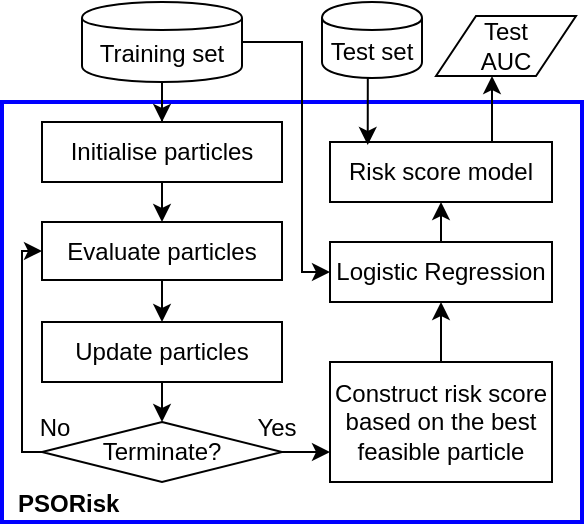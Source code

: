 <mxfile version="13.10.1" type="github">
  <diagram id="C5RBs43oDa-KdzZeNtuy" name="Page-1">
    <mxGraphModel dx="616" dy="388" grid="1" gridSize="10" guides="1" tooltips="1" connect="1" arrows="1" fold="1" page="1" pageScale="1" pageWidth="827" pageHeight="1169" math="0" shadow="0">
      <root>
        <mxCell id="WIyWlLk6GJQsqaUBKTNV-0" />
        <mxCell id="WIyWlLk6GJQsqaUBKTNV-1" parent="WIyWlLk6GJQsqaUBKTNV-0" />
        <mxCell id="wrOnfUitt0Zx-drRITcX-33" value="PSORisk" style="rounded=0;whiteSpace=wrap;html=1;fillColor=none;align=left;verticalAlign=bottom;fontStyle=1;spacingLeft=6;strokeColor=#0000FF;strokeWidth=2;perimeterSpacing=1;" parent="WIyWlLk6GJQsqaUBKTNV-1" vertex="1">
          <mxGeometry x="180" y="70" width="290" height="210" as="geometry" />
        </mxCell>
        <mxCell id="wrOnfUitt0Zx-drRITcX-30" value="" style="edgeStyle=orthogonalEdgeStyle;rounded=0;orthogonalLoop=1;jettySize=auto;html=1;" parent="WIyWlLk6GJQsqaUBKTNV-1" source="1XRyv_CTQ5JVMv3gwWJy-14" target="wrOnfUitt0Zx-drRITcX-22" edge="1">
          <mxGeometry relative="1" as="geometry">
            <Array as="points">
              <mxPoint x="425" y="80" />
              <mxPoint x="425" y="80" />
            </Array>
          </mxGeometry>
        </mxCell>
        <mxCell id="1XRyv_CTQ5JVMv3gwWJy-14" value="Risk score model" style="rounded=0;whiteSpace=wrap;html=1;" parent="WIyWlLk6GJQsqaUBKTNV-1" vertex="1">
          <mxGeometry x="344" y="90" width="111" height="30" as="geometry" />
        </mxCell>
        <mxCell id="1XRyv_CTQ5JVMv3gwWJy-9" value="" style="edgeStyle=orthogonalEdgeStyle;rounded=0;orthogonalLoop=1;jettySize=auto;html=1;" parent="WIyWlLk6GJQsqaUBKTNV-1" source="iojIzIpOo88wYW9mNM4O-0" target="wrOnfUitt0Zx-drRITcX-7" edge="1">
          <mxGeometry relative="1" as="geometry">
            <mxPoint x="100" y="124" as="targetPoint" />
          </mxGeometry>
        </mxCell>
        <mxCell id="wrOnfUitt0Zx-drRITcX-26" style="edgeStyle=orthogonalEdgeStyle;rounded=0;orthogonalLoop=1;jettySize=auto;html=1;entryX=0;entryY=0.5;entryDx=0;entryDy=0;" parent="WIyWlLk6GJQsqaUBKTNV-1" source="iojIzIpOo88wYW9mNM4O-0" target="wrOnfUitt0Zx-drRITcX-10" edge="1">
          <mxGeometry relative="1" as="geometry">
            <Array as="points">
              <mxPoint x="330" y="40" />
              <mxPoint x="330" y="155" />
            </Array>
          </mxGeometry>
        </mxCell>
        <mxCell id="iojIzIpOo88wYW9mNM4O-0" value="Training set" style="shape=cylinder;whiteSpace=wrap;html=1;boundedLbl=1;backgroundOutline=1;" parent="WIyWlLk6GJQsqaUBKTNV-1" vertex="1">
          <mxGeometry x="220" y="20" width="80" height="40" as="geometry" />
        </mxCell>
        <mxCell id="wrOnfUitt0Zx-drRITcX-14" style="edgeStyle=orthogonalEdgeStyle;rounded=0;orthogonalLoop=1;jettySize=auto;html=1;exitX=0;exitY=0.5;exitDx=0;exitDy=0;entryX=0;entryY=0.5;entryDx=0;entryDy=0;" parent="WIyWlLk6GJQsqaUBKTNV-1" source="iojIzIpOo88wYW9mNM4O-41" target="wrOnfUitt0Zx-drRITcX-8" edge="1">
          <mxGeometry relative="1" as="geometry">
            <mxPoint x="170" y="140" as="targetPoint" />
            <Array as="points">
              <mxPoint x="190" y="245" />
              <mxPoint x="190" y="145" />
            </Array>
          </mxGeometry>
        </mxCell>
        <mxCell id="iojIzIpOo88wYW9mNM4O-41" value="Terminate?" style="rhombus;whiteSpace=wrap;html=1;" parent="WIyWlLk6GJQsqaUBKTNV-1" vertex="1">
          <mxGeometry x="200" y="230" width="120" height="30" as="geometry" />
        </mxCell>
        <mxCell id="t7T5ftz3e2zgj3kOmSmm-2" value="" style="endArrow=classic;html=1;exitX=0.5;exitY=1;exitDx=0;exitDy=0;" parent="WIyWlLk6GJQsqaUBKTNV-1" source="wrOnfUitt0Zx-drRITcX-9" target="iojIzIpOo88wYW9mNM4O-41" edge="1">
          <mxGeometry width="50" height="50" relative="1" as="geometry">
            <mxPoint x="235" y="265" as="sourcePoint" />
            <mxPoint x="340" y="190" as="targetPoint" />
          </mxGeometry>
        </mxCell>
        <mxCell id="wrOnfUitt0Zx-drRITcX-19" style="edgeStyle=orthogonalEdgeStyle;rounded=0;orthogonalLoop=1;jettySize=auto;html=1;exitX=0.5;exitY=0;exitDx=0;exitDy=0;entryX=0.5;entryY=1;entryDx=0;entryDy=0;" parent="WIyWlLk6GJQsqaUBKTNV-1" source="t7T5ftz3e2zgj3kOmSmm-6" target="wrOnfUitt0Zx-drRITcX-10" edge="1">
          <mxGeometry relative="1" as="geometry" />
        </mxCell>
        <mxCell id="t7T5ftz3e2zgj3kOmSmm-6" value="Construct risk score based on the best feasible particle" style="rounded=0;whiteSpace=wrap;html=1;" parent="WIyWlLk6GJQsqaUBKTNV-1" vertex="1">
          <mxGeometry x="344" y="200" width="111" height="60" as="geometry" />
        </mxCell>
        <mxCell id="t7T5ftz3e2zgj3kOmSmm-7" value="" style="edgeStyle=orthogonalEdgeStyle;rounded=0;orthogonalLoop=1;jettySize=auto;html=1;endArrow=classic;endFill=1;strokeColor=#000000;" parent="WIyWlLk6GJQsqaUBKTNV-1" source="iojIzIpOo88wYW9mNM4O-41" edge="1">
          <mxGeometry relative="1" as="geometry">
            <mxPoint x="344" y="245" as="targetPoint" />
            <mxPoint x="320" y="350" as="sourcePoint" />
            <Array as="points">
              <mxPoint x="344" y="245" />
            </Array>
          </mxGeometry>
        </mxCell>
        <mxCell id="t7T5ftz3e2zgj3kOmSmm-8" value="Yes" style="text;html=1;align=center;verticalAlign=middle;resizable=0;points=[];labelBackgroundColor=#ffffff;fontSize=12;" parent="t7T5ftz3e2zgj3kOmSmm-7" vertex="1" connectable="0">
          <mxGeometry x="-0.341" y="-2" relative="1" as="geometry">
            <mxPoint x="-11" y="-14" as="offset" />
          </mxGeometry>
        </mxCell>
        <mxCell id="wrOnfUitt0Zx-drRITcX-28" style="edgeStyle=orthogonalEdgeStyle;rounded=0;orthogonalLoop=1;jettySize=auto;html=1;exitX=0.5;exitY=1;exitDx=0;exitDy=0;entryX=0.17;entryY=0.05;entryDx=0;entryDy=0;entryPerimeter=0;" parent="WIyWlLk6GJQsqaUBKTNV-1" source="wrOnfUitt0Zx-drRITcX-4" target="1XRyv_CTQ5JVMv3gwWJy-14" edge="1">
          <mxGeometry relative="1" as="geometry" />
        </mxCell>
        <mxCell id="wrOnfUitt0Zx-drRITcX-4" value="Test set" style="shape=cylinder;whiteSpace=wrap;html=1;boundedLbl=1;backgroundOutline=1;" parent="WIyWlLk6GJQsqaUBKTNV-1" vertex="1">
          <mxGeometry x="340" y="20" width="50" height="38" as="geometry" />
        </mxCell>
        <mxCell id="wrOnfUitt0Zx-drRITcX-18" style="edgeStyle=orthogonalEdgeStyle;rounded=0;orthogonalLoop=1;jettySize=auto;html=1;exitX=0.5;exitY=1;exitDx=0;exitDy=0;entryX=0.5;entryY=0;entryDx=0;entryDy=0;" parent="WIyWlLk6GJQsqaUBKTNV-1" source="wrOnfUitt0Zx-drRITcX-7" target="wrOnfUitt0Zx-drRITcX-8" edge="1">
          <mxGeometry relative="1" as="geometry" />
        </mxCell>
        <mxCell id="wrOnfUitt0Zx-drRITcX-7" value="Initialise particles" style="rounded=0;whiteSpace=wrap;html=1;" parent="WIyWlLk6GJQsqaUBKTNV-1" vertex="1">
          <mxGeometry x="200" y="80" width="120" height="30" as="geometry" />
        </mxCell>
        <mxCell id="wrOnfUitt0Zx-drRITcX-17" style="edgeStyle=orthogonalEdgeStyle;rounded=0;orthogonalLoop=1;jettySize=auto;html=1;exitX=0.5;exitY=1;exitDx=0;exitDy=0;entryX=0.5;entryY=0;entryDx=0;entryDy=0;" parent="WIyWlLk6GJQsqaUBKTNV-1" source="wrOnfUitt0Zx-drRITcX-8" target="wrOnfUitt0Zx-drRITcX-9" edge="1">
          <mxGeometry relative="1" as="geometry" />
        </mxCell>
        <mxCell id="wrOnfUitt0Zx-drRITcX-8" value="Evaluate particles" style="rounded=0;whiteSpace=wrap;html=1;" parent="WIyWlLk6GJQsqaUBKTNV-1" vertex="1">
          <mxGeometry x="200" y="130" width="120" height="29" as="geometry" />
        </mxCell>
        <mxCell id="wrOnfUitt0Zx-drRITcX-9" value="Update particles" style="rounded=0;whiteSpace=wrap;html=1;" parent="WIyWlLk6GJQsqaUBKTNV-1" vertex="1">
          <mxGeometry x="200" y="180" width="120" height="30" as="geometry" />
        </mxCell>
        <mxCell id="wrOnfUitt0Zx-drRITcX-20" style="edgeStyle=orthogonalEdgeStyle;rounded=0;orthogonalLoop=1;jettySize=auto;html=1;exitX=0.5;exitY=0;exitDx=0;exitDy=0;entryX=0.5;entryY=1;entryDx=0;entryDy=0;" parent="WIyWlLk6GJQsqaUBKTNV-1" source="wrOnfUitt0Zx-drRITcX-10" target="1XRyv_CTQ5JVMv3gwWJy-14" edge="1">
          <mxGeometry relative="1" as="geometry" />
        </mxCell>
        <mxCell id="wrOnfUitt0Zx-drRITcX-10" value="Logistic Regression" style="rounded=0;whiteSpace=wrap;html=1;" parent="WIyWlLk6GJQsqaUBKTNV-1" vertex="1">
          <mxGeometry x="344" y="140" width="111" height="30" as="geometry" />
        </mxCell>
        <mxCell id="wrOnfUitt0Zx-drRITcX-16" value="No" style="text;html=1;align=center;verticalAlign=middle;resizable=0;points=[];labelBackgroundColor=#ffffff;fontSize=12;" parent="WIyWlLk6GJQsqaUBKTNV-1" vertex="1" connectable="0">
          <mxGeometry x="260" y="245" as="geometry">
            <mxPoint x="-54" y="-12" as="offset" />
          </mxGeometry>
        </mxCell>
        <mxCell id="wrOnfUitt0Zx-drRITcX-22" value="Test &lt;br&gt;AUC" style="shape=parallelogram;perimeter=parallelogramPerimeter;whiteSpace=wrap;html=1;fixedSize=1;" parent="WIyWlLk6GJQsqaUBKTNV-1" vertex="1">
          <mxGeometry x="397" y="27" width="70" height="30" as="geometry" />
        </mxCell>
      </root>
    </mxGraphModel>
  </diagram>
</mxfile>
